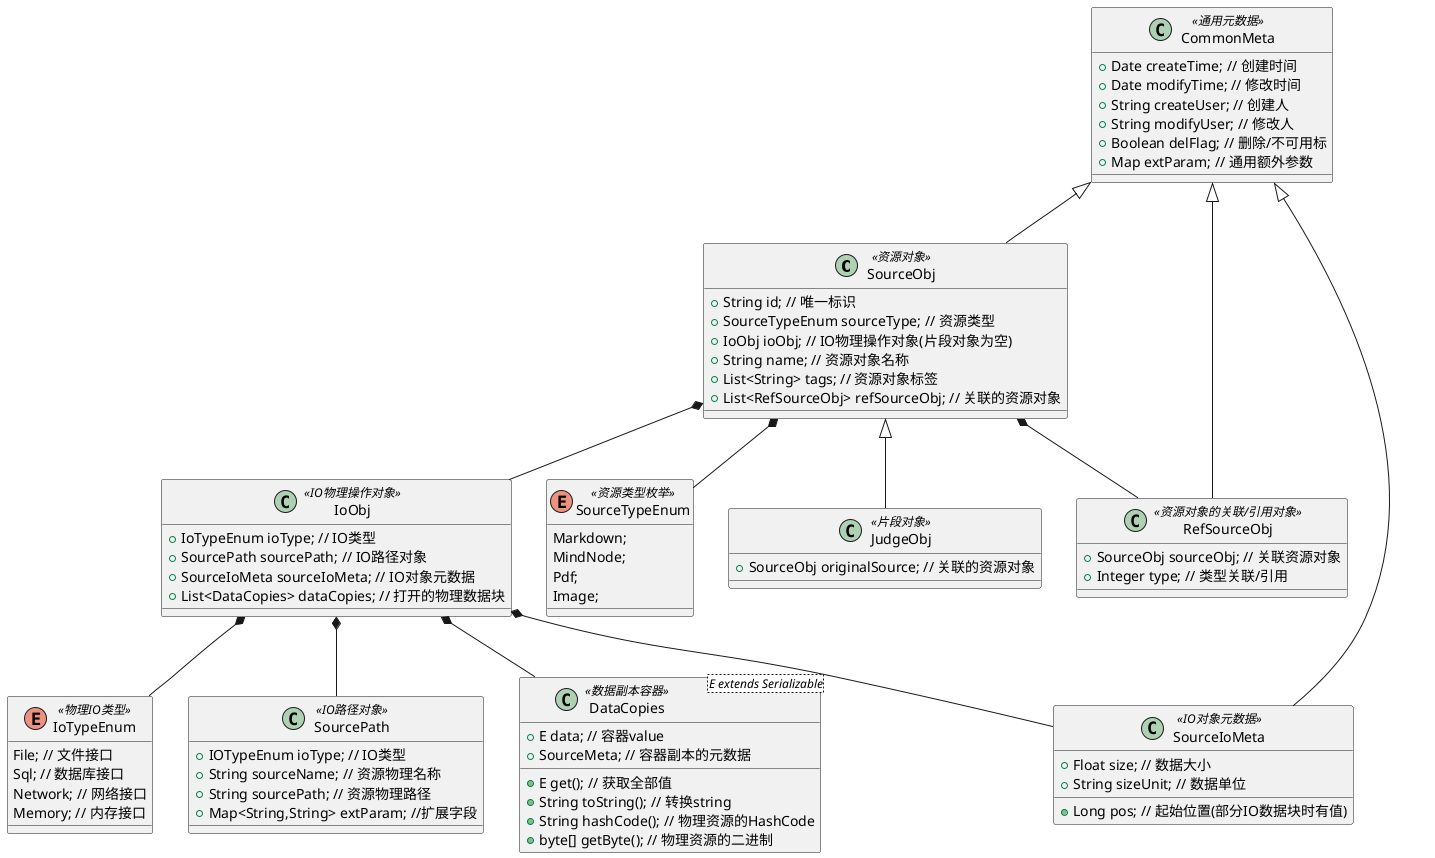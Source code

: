 @startuml

class SourceObj << 资源对象 >> extends CommonMeta
{
+String id; // 唯一标识
+SourceTypeEnum sourceType; // 资源类型
{field}+IoObj ioObj; // IO物理操作对象(片段对象为空)
+String name; // 资源对象名称
+List<String> tags; // 资源对象标签
+List<RefSourceObj> refSourceObj; // 关联的资源对象
}

SourceObj *-- IoObj
SourceObj *-- SourceTypeEnum

class JudgeObj << 片段对象 >> extends SourceObj 
{
+SourceObj originalSource; // 关联的资源对象
}

class RefSourceObj <<资源对象的关联/引用对象>> extends CommonMeta
{
+SourceObj sourceObj; // 关联资源对象
+Integer type; // 类型关联/引用
}
SourceObj *-- RefSourceObj

class IoObj <<IO物理操作对象>> {
+IoTypeEnum ioType; // IO类型
+SourcePath sourcePath; // IO路径对象
+SourceIoMeta sourceIoMeta; // IO对象元数据
+List<DataCopies> dataCopies; // 打开的物理数据块
}

IoObj *-- IoTypeEnum
IoObj *-- SourcePath
IoObj *-- SourceIoMeta
IoObj *-- DataCopies 

class SourcePath <<IO路径对象>>
{
  +IOTypeEnum ioType; // IO类型
  +String sourceName; // 资源物理名称
  +String sourcePath; // 资源物理路径
  +Map<String,String> extParam; //扩展字段
}

class SourceIoMeta <<IO对象元数据>> extends CommonMeta
{
  +Float size; // 数据大小
  +Long pos; // 起始位置(部分IO数据块时有值)
  +String sizeUnit; // 数据单位
}

class CommonMeta <<通用元数据>>
{
  +Date createTime; // 创建时间
  +Date modifyTime; // 修改时间
  +String createUser; // 创建人
  +String modifyUser; // 修改人
  +Boolean delFlag; // 删除/不可用标
  +Map extParam; // 通用额外参数
}


enum SourceTypeEnum <<资源类型枚举>>{
  Markdown;
  MindNode;
  Pdf;
  Image;
}

enum IoTypeEnum <<物理IO类型>>{
  File; // 文件接口
  Sql; // 数据库接口
  Network; // 网络接口
  Memory; // 内存接口
}

class DataCopies<E extends Serializable> <<数据副本容器>>
{
  +E data; // 容器value
  +SourceMeta; // 容器副本的元数据
  +E get(); // 获取全部值
  +String toString(); // 转换string
  +String hashCode(); // 物理资源的HashCode
  +byte[] getByte(); // 物理资源的二进制
}